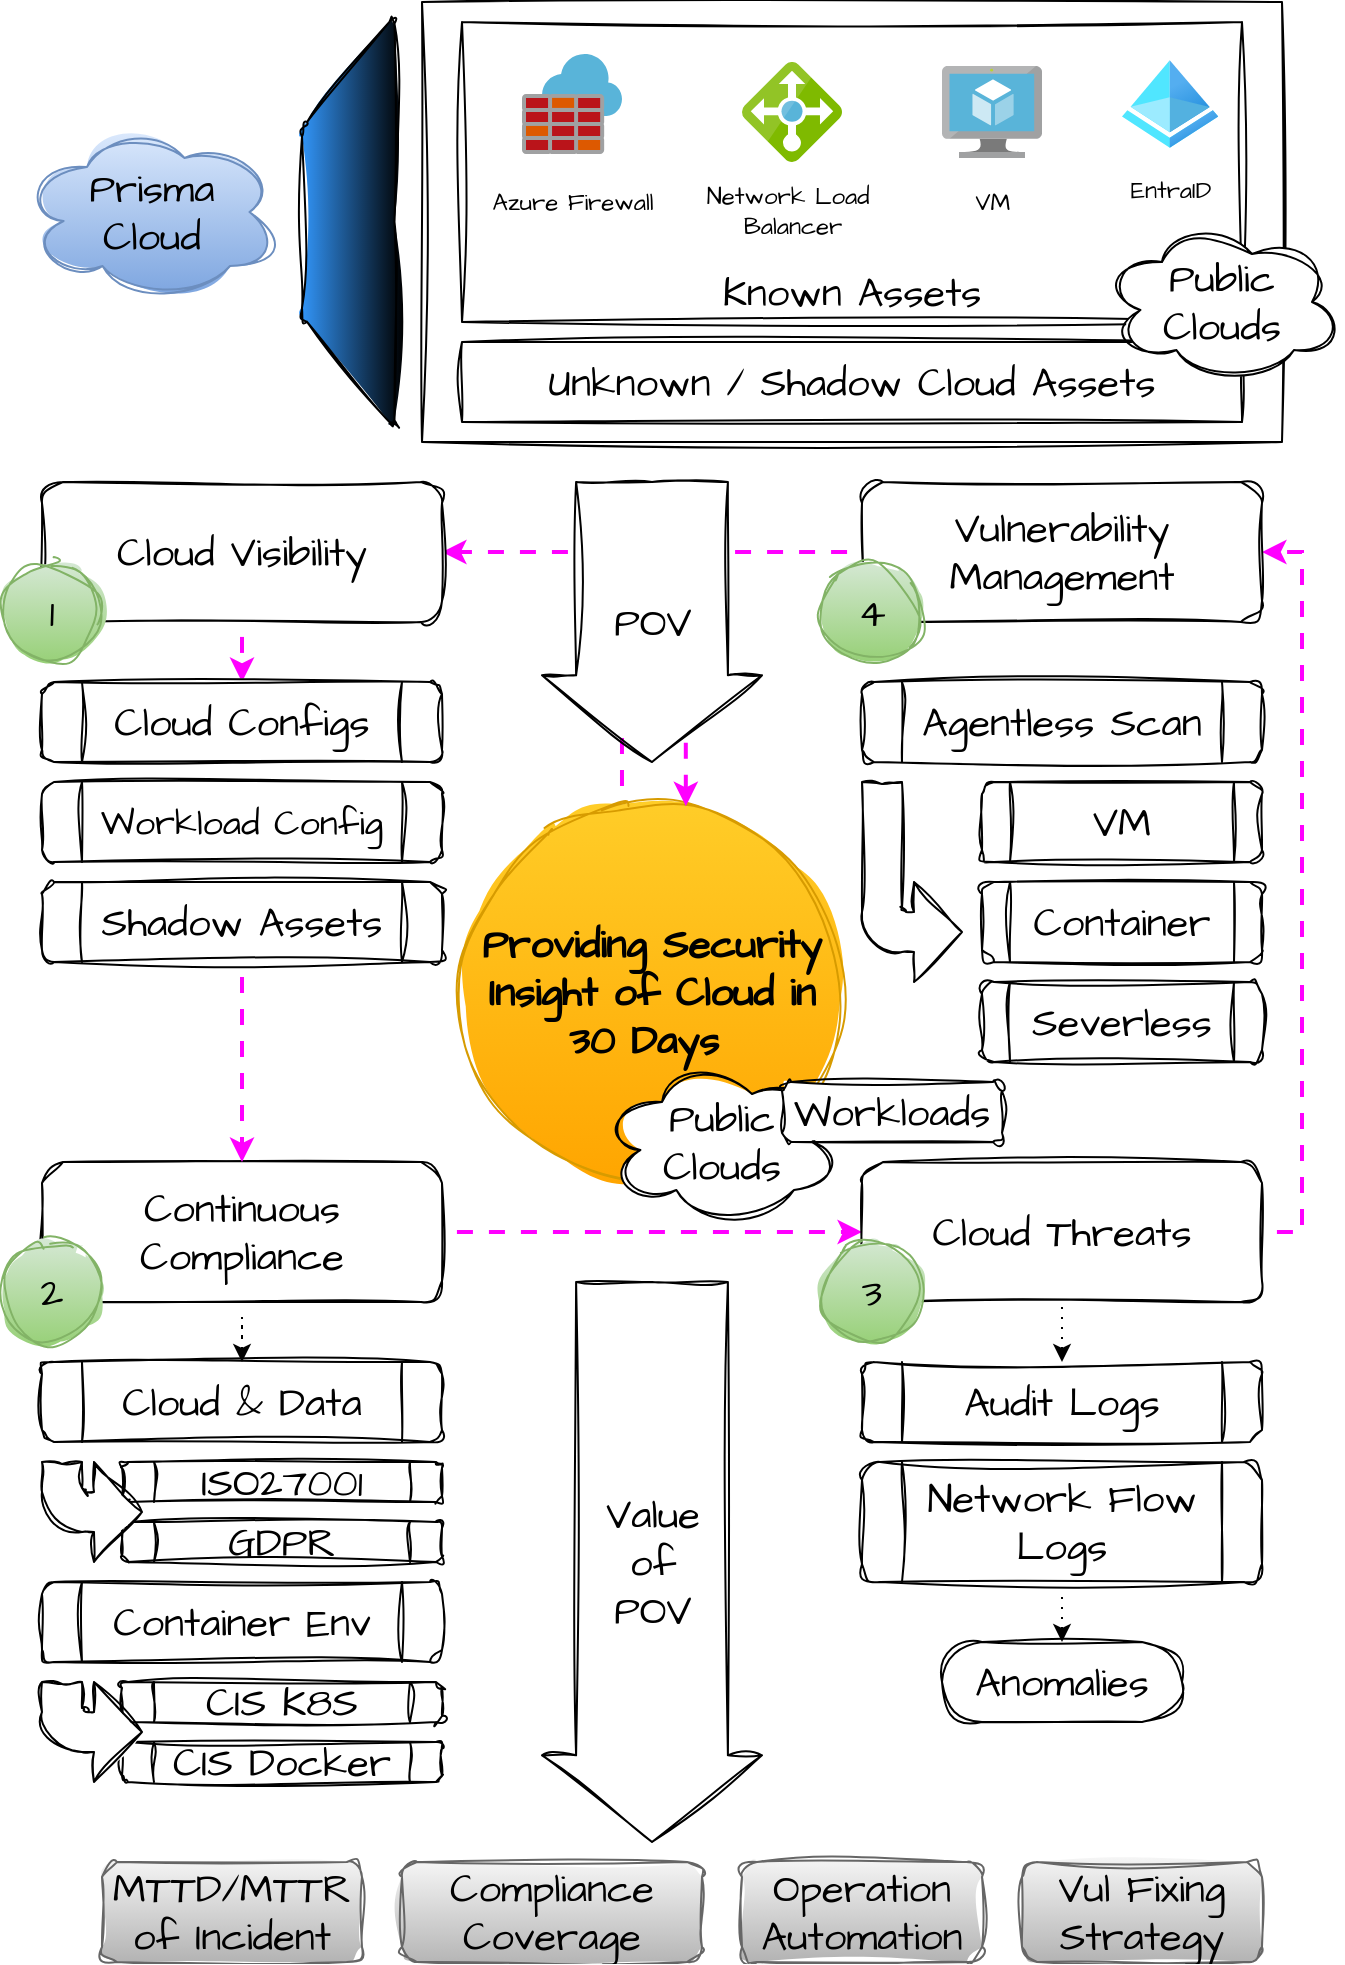 <mxfile version="24.2.5" type="device">
  <diagram name="Background" id="AfmMoNizB-YR5Tp6Yh8u">
    <mxGraphModel dx="1596" dy="1402" grid="0" gridSize="10" guides="1" tooltips="1" connect="1" arrows="1" fold="1" page="0" pageScale="1" pageWidth="850" pageHeight="1100" math="0" shadow="0">
      <root>
        <mxCell id="0" />
        <mxCell id="1" parent="0" />
        <mxCell id="hX907-kXAruIxhgI71Em-20" style="edgeStyle=orthogonalEdgeStyle;rounded=0;hachureGap=4;orthogonalLoop=1;jettySize=auto;html=1;exitX=0.421;exitY=-0.003;exitDx=0;exitDy=0;entryX=1;entryY=0.5;entryDx=0;entryDy=0;fontFamily=Architects Daughter;fontSource=https%3A%2F%2Ffonts.googleapis.com%2Fcss%3Ffamily%3DArchitects%2BDaughter;fontSize=20;fontColor=default;exitPerimeter=0;strokeWidth=2;flowAnimation=1;strokeColor=#FF00FF;" edge="1" parent="1" source="hX907-kXAruIxhgI71Em-1" target="hX907-kXAruIxhgI71Em-2">
          <mxGeometry relative="1" as="geometry" />
        </mxCell>
        <mxCell id="hX907-kXAruIxhgI71Em-1" value="Providing Security Insight of Cloud in 30 Days&amp;nbsp;" style="ellipse;whiteSpace=wrap;html=1;aspect=fixed;sketch=1;hachureGap=4;jiggle=2;curveFitting=1;fontFamily=Architects Daughter;fontSource=https%3A%2F%2Ffonts.googleapis.com%2Fcss%3Ffamily%3DArchitects%2BDaughter;fontSize=20;fillColor=#ffcd28;gradientColor=#ffa500;strokeColor=#d79b00;fontColor=#000000;fontStyle=1" vertex="1" parent="1">
          <mxGeometry x="330" y="320" width="190" height="190" as="geometry" />
        </mxCell>
        <mxCell id="hX907-kXAruIxhgI71Em-19" style="edgeStyle=orthogonalEdgeStyle;rounded=0;hachureGap=4;orthogonalLoop=1;jettySize=auto;html=1;exitX=0.5;exitY=1;exitDx=0;exitDy=0;entryX=0.5;entryY=0;entryDx=0;entryDy=0;fontFamily=Architects Daughter;fontSource=https%3A%2F%2Ffonts.googleapis.com%2Fcss%3Ffamily%3DArchitects%2BDaughter;fontSize=20;fontColor=default;strokeWidth=2;flowAnimation=1;strokeColor=#FF00FF;" edge="1" parent="1" source="hX907-kXAruIxhgI71Em-2" target="hX907-kXAruIxhgI71Em-15">
          <mxGeometry relative="1" as="geometry" />
        </mxCell>
        <mxCell id="hX907-kXAruIxhgI71Em-2" value="Cloud Visibility" style="rounded=1;whiteSpace=wrap;html=1;sketch=1;hachureGap=4;jiggle=2;curveFitting=1;fontFamily=Architects Daughter;fontSource=https%3A%2F%2Ffonts.googleapis.com%2Fcss%3Ffamily%3DArchitects%2BDaughter;fontSize=20;" vertex="1" parent="1">
          <mxGeometry x="120" y="160" width="200" height="70" as="geometry" />
        </mxCell>
        <mxCell id="hX907-kXAruIxhgI71Em-37" style="edgeStyle=orthogonalEdgeStyle;rounded=0;hachureGap=4;orthogonalLoop=1;jettySize=auto;html=1;entryX=0.5;entryY=0;entryDx=0;entryDy=0;fontFamily=Architects Daughter;fontSource=https%3A%2F%2Ffonts.googleapis.com%2Fcss%3Ffamily%3DArchitects%2BDaughter;fontSize=20;fontColor=default;dashed=1;dashPattern=1 4;flowAnimation=1;" edge="1" parent="1" source="hX907-kXAruIxhgI71Em-3" target="hX907-kXAruIxhgI71Em-22">
          <mxGeometry relative="1" as="geometry" />
        </mxCell>
        <mxCell id="hX907-kXAruIxhgI71Em-38" style="edgeStyle=orthogonalEdgeStyle;rounded=0;hachureGap=4;orthogonalLoop=1;jettySize=auto;html=1;fontFamily=Architects Daughter;fontSource=https%3A%2F%2Ffonts.googleapis.com%2Fcss%3Ffamily%3DArchitects%2BDaughter;fontSize=20;fontColor=default;strokeWidth=2;flowAnimation=1;strokeColor=#FF00FF;" edge="1" parent="1" source="hX907-kXAruIxhgI71Em-3" target="hX907-kXAruIxhgI71Em-4">
          <mxGeometry relative="1" as="geometry" />
        </mxCell>
        <mxCell id="hX907-kXAruIxhgI71Em-3" value="Continuous Compliance" style="rounded=1;whiteSpace=wrap;html=1;sketch=1;hachureGap=4;jiggle=2;curveFitting=1;fontFamily=Architects Daughter;fontSource=https%3A%2F%2Ffonts.googleapis.com%2Fcss%3Ffamily%3DArchitects%2BDaughter;fontSize=20;" vertex="1" parent="1">
          <mxGeometry x="120" y="500" width="200" height="70" as="geometry" />
        </mxCell>
        <mxCell id="hX907-kXAruIxhgI71Em-39" style="edgeStyle=orthogonalEdgeStyle;rounded=0;hachureGap=4;orthogonalLoop=1;jettySize=auto;html=1;exitX=0.5;exitY=1;exitDx=0;exitDy=0;entryX=0.5;entryY=0;entryDx=0;entryDy=0;fontFamily=Architects Daughter;fontSource=https%3A%2F%2Ffonts.googleapis.com%2Fcss%3Ffamily%3DArchitects%2BDaughter;fontSize=20;fontColor=default;dashed=1;dashPattern=1 4;flowAnimation=1;" edge="1" parent="1" source="hX907-kXAruIxhgI71Em-4" target="hX907-kXAruIxhgI71Em-29">
          <mxGeometry relative="1" as="geometry" />
        </mxCell>
        <mxCell id="hX907-kXAruIxhgI71Em-40" style="edgeStyle=orthogonalEdgeStyle;rounded=0;hachureGap=4;orthogonalLoop=1;jettySize=auto;html=1;entryX=1;entryY=0.5;entryDx=0;entryDy=0;fontFamily=Architects Daughter;fontSource=https%3A%2F%2Ffonts.googleapis.com%2Fcss%3Ffamily%3DArchitects%2BDaughter;fontSize=20;fontColor=default;exitX=1;exitY=0.5;exitDx=0;exitDy=0;strokeWidth=2;flowAnimation=1;strokeColor=#FF00FF;" edge="1" parent="1" source="hX907-kXAruIxhgI71Em-4" target="hX907-kXAruIxhgI71Em-5">
          <mxGeometry relative="1" as="geometry" />
        </mxCell>
        <mxCell id="hX907-kXAruIxhgI71Em-4" value="Cloud Threats" style="rounded=1;whiteSpace=wrap;html=1;sketch=1;hachureGap=4;jiggle=2;curveFitting=1;fontFamily=Architects Daughter;fontSource=https%3A%2F%2Ffonts.googleapis.com%2Fcss%3Ffamily%3DArchitects%2BDaughter;fontSize=20;" vertex="1" parent="1">
          <mxGeometry x="530" y="500" width="200" height="70" as="geometry" />
        </mxCell>
        <mxCell id="hX907-kXAruIxhgI71Em-5" value="Vulnerability Management" style="rounded=1;whiteSpace=wrap;html=1;sketch=1;hachureGap=4;jiggle=2;curveFitting=1;fontFamily=Architects Daughter;fontSource=https%3A%2F%2Ffonts.googleapis.com%2Fcss%3Ffamily%3DArchitects%2BDaughter;fontSize=20;" vertex="1" parent="1">
          <mxGeometry x="530" y="160" width="200" height="70" as="geometry" />
        </mxCell>
        <mxCell id="hX907-kXAruIxhgI71Em-11" value="1" style="ellipse;whiteSpace=wrap;html=1;aspect=fixed;rounded=1;sketch=1;hachureGap=4;jiggle=2;curveFitting=1;strokeColor=#82b366;align=center;verticalAlign=middle;fontFamily=Architects Daughter;fontSource=https%3A%2F%2Ffonts.googleapis.com%2Fcss%3Ffamily%3DArchitects%2BDaughter;fontSize=20;fillColor=#d5e8d4;gradientColor=#97d077;fontColor=#000000;" vertex="1" parent="1">
          <mxGeometry x="100" y="200" width="50" height="50" as="geometry" />
        </mxCell>
        <mxCell id="hX907-kXAruIxhgI71Em-12" value="2" style="ellipse;whiteSpace=wrap;html=1;aspect=fixed;rounded=1;sketch=1;hachureGap=4;jiggle=2;curveFitting=1;strokeColor=#82b366;align=center;verticalAlign=middle;fontFamily=Architects Daughter;fontSource=https%3A%2F%2Ffonts.googleapis.com%2Fcss%3Ffamily%3DArchitects%2BDaughter;fontSize=20;fillColor=#d5e8d4;gradientColor=#97d077;fontColor=#000000;" vertex="1" parent="1">
          <mxGeometry x="100" y="540" width="50" height="50" as="geometry" />
        </mxCell>
        <mxCell id="hX907-kXAruIxhgI71Em-13" value="3" style="ellipse;whiteSpace=wrap;html=1;aspect=fixed;rounded=1;sketch=1;hachureGap=4;jiggle=2;curveFitting=1;strokeColor=#82b366;align=center;verticalAlign=middle;fontFamily=Architects Daughter;fontSource=https%3A%2F%2Ffonts.googleapis.com%2Fcss%3Ffamily%3DArchitects%2BDaughter;fontSize=20;fillColor=#d5e8d4;gradientColor=#97d077;fontColor=#000000;" vertex="1" parent="1">
          <mxGeometry x="510" y="540" width="50" height="50" as="geometry" />
        </mxCell>
        <mxCell id="hX907-kXAruIxhgI71Em-14" value="4" style="ellipse;whiteSpace=wrap;html=1;aspect=fixed;rounded=1;sketch=1;hachureGap=4;jiggle=2;curveFitting=1;strokeColor=#82b366;align=center;verticalAlign=middle;fontFamily=Architects Daughter;fontSource=https%3A%2F%2Ffonts.googleapis.com%2Fcss%3Ffamily%3DArchitects%2BDaughter;fontSize=20;fillColor=#d5e8d4;gradientColor=#97d077;fontColor=#000000;" vertex="1" parent="1">
          <mxGeometry x="510" y="200" width="50" height="50" as="geometry" />
        </mxCell>
        <mxCell id="hX907-kXAruIxhgI71Em-15" value="Cloud Configs" style="shape=process;whiteSpace=wrap;html=1;backgroundOutline=1;rounded=1;sketch=1;hachureGap=4;jiggle=2;curveFitting=1;strokeColor=default;align=center;verticalAlign=middle;fontFamily=Architects Daughter;fontSource=https%3A%2F%2Ffonts.googleapis.com%2Fcss%3Ffamily%3DArchitects%2BDaughter;fontSize=20;fontColor=default;fillColor=default;" vertex="1" parent="1">
          <mxGeometry x="120" y="260" width="200" height="40" as="geometry" />
        </mxCell>
        <mxCell id="hX907-kXAruIxhgI71Em-16" value="Workload Config" style="shape=process;whiteSpace=wrap;html=1;backgroundOutline=1;rounded=1;sketch=1;hachureGap=4;jiggle=2;curveFitting=1;strokeColor=default;align=center;verticalAlign=middle;fontFamily=Architects Daughter;fontSource=https%3A%2F%2Ffonts.googleapis.com%2Fcss%3Ffamily%3DArchitects%2BDaughter;fontSize=18;fontColor=default;fillColor=default;" vertex="1" parent="1">
          <mxGeometry x="120" y="310" width="200" height="40" as="geometry" />
        </mxCell>
        <mxCell id="hX907-kXAruIxhgI71Em-21" style="edgeStyle=orthogonalEdgeStyle;rounded=0;hachureGap=4;orthogonalLoop=1;jettySize=auto;html=1;exitX=0.5;exitY=1;exitDx=0;exitDy=0;fontFamily=Architects Daughter;fontSource=https%3A%2F%2Ffonts.googleapis.com%2Fcss%3Ffamily%3DArchitects%2BDaughter;fontSize=20;fontColor=default;strokeWidth=2;flowAnimation=1;strokeColor=#FF00FF;" edge="1" parent="1" source="hX907-kXAruIxhgI71Em-18" target="hX907-kXAruIxhgI71Em-3">
          <mxGeometry relative="1" as="geometry" />
        </mxCell>
        <mxCell id="hX907-kXAruIxhgI71Em-18" value="Shadow Assets" style="shape=process;whiteSpace=wrap;html=1;backgroundOutline=1;rounded=1;sketch=1;hachureGap=4;jiggle=2;curveFitting=1;strokeColor=default;align=center;verticalAlign=middle;fontFamily=Architects Daughter;fontSource=https%3A%2F%2Ffonts.googleapis.com%2Fcss%3Ffamily%3DArchitects%2BDaughter;fontSize=20;fontColor=default;fillColor=default;" vertex="1" parent="1">
          <mxGeometry x="120" y="360" width="200" height="40" as="geometry" />
        </mxCell>
        <mxCell id="hX907-kXAruIxhgI71Em-22" value="Cloud &amp;amp; Data" style="shape=process;whiteSpace=wrap;html=1;backgroundOutline=1;rounded=1;sketch=1;hachureGap=4;jiggle=2;curveFitting=1;strokeColor=default;align=center;verticalAlign=middle;fontFamily=Architects Daughter;fontSource=https%3A%2F%2Ffonts.googleapis.com%2Fcss%3Ffamily%3DArchitects%2BDaughter;fontSize=20;fontColor=default;fillColor=default;" vertex="1" parent="1">
          <mxGeometry x="120" y="600" width="200" height="40" as="geometry" />
        </mxCell>
        <mxCell id="hX907-kXAruIxhgI71Em-23" value="Container Env" style="shape=process;whiteSpace=wrap;html=1;backgroundOutline=1;rounded=1;sketch=1;hachureGap=4;jiggle=2;curveFitting=1;strokeColor=default;align=center;verticalAlign=middle;fontFamily=Architects Daughter;fontSource=https%3A%2F%2Ffonts.googleapis.com%2Fcss%3Ffamily%3DArchitects%2BDaughter;fontSize=20;fontColor=default;fillColor=default;" vertex="1" parent="1">
          <mxGeometry x="120" y="710" width="200" height="40" as="geometry" />
        </mxCell>
        <mxCell id="hX907-kXAruIxhgI71Em-24" value="ISO27001" style="shape=process;whiteSpace=wrap;html=1;backgroundOutline=1;rounded=1;sketch=1;hachureGap=4;jiggle=2;curveFitting=1;strokeColor=default;align=center;verticalAlign=middle;fontFamily=Architects Daughter;fontSource=https%3A%2F%2Ffonts.googleapis.com%2Fcss%3Ffamily%3DArchitects%2BDaughter;fontSize=20;fontColor=default;fillColor=default;" vertex="1" parent="1">
          <mxGeometry x="160" y="650" width="160" height="20" as="geometry" />
        </mxCell>
        <mxCell id="hX907-kXAruIxhgI71Em-25" value="GDPR" style="shape=process;whiteSpace=wrap;html=1;backgroundOutline=1;rounded=1;sketch=1;hachureGap=4;jiggle=2;curveFitting=1;strokeColor=default;align=center;verticalAlign=middle;fontFamily=Architects Daughter;fontSource=https%3A%2F%2Ffonts.googleapis.com%2Fcss%3Ffamily%3DArchitects%2BDaughter;fontSize=20;fontColor=default;fillColor=default;" vertex="1" parent="1">
          <mxGeometry x="160" y="680" width="160" height="20" as="geometry" />
        </mxCell>
        <mxCell id="hX907-kXAruIxhgI71Em-27" value="CIS K8S" style="shape=process;whiteSpace=wrap;html=1;backgroundOutline=1;rounded=1;sketch=1;hachureGap=4;jiggle=2;curveFitting=1;strokeColor=default;align=center;verticalAlign=middle;fontFamily=Architects Daughter;fontSource=https%3A%2F%2Ffonts.googleapis.com%2Fcss%3Ffamily%3DArchitects%2BDaughter;fontSize=20;fontColor=default;fillColor=default;" vertex="1" parent="1">
          <mxGeometry x="160" y="760" width="160" height="20" as="geometry" />
        </mxCell>
        <mxCell id="hX907-kXAruIxhgI71Em-28" value="CIS Docker" style="shape=process;whiteSpace=wrap;html=1;backgroundOutline=1;rounded=1;sketch=1;hachureGap=4;jiggle=2;curveFitting=1;strokeColor=default;align=center;verticalAlign=middle;fontFamily=Architects Daughter;fontSource=https%3A%2F%2Ffonts.googleapis.com%2Fcss%3Ffamily%3DArchitects%2BDaughter;fontSize=20;fontColor=default;fillColor=default;" vertex="1" parent="1">
          <mxGeometry x="160" y="790" width="160" height="20" as="geometry" />
        </mxCell>
        <mxCell id="hX907-kXAruIxhgI71Em-29" value="Audit Logs" style="shape=process;whiteSpace=wrap;html=1;backgroundOutline=1;rounded=1;sketch=1;hachureGap=4;jiggle=2;curveFitting=1;strokeColor=default;align=center;verticalAlign=middle;fontFamily=Architects Daughter;fontSource=https%3A%2F%2Ffonts.googleapis.com%2Fcss%3Ffamily%3DArchitects%2BDaughter;fontSize=20;fontColor=default;fillColor=default;" vertex="1" parent="1">
          <mxGeometry x="530" y="600" width="200" height="40" as="geometry" />
        </mxCell>
        <mxCell id="hX907-kXAruIxhgI71Em-46" style="edgeStyle=orthogonalEdgeStyle;rounded=0;hachureGap=4;orthogonalLoop=1;jettySize=auto;html=1;exitX=0.5;exitY=1;exitDx=0;exitDy=0;entryX=0.5;entryY=0;entryDx=0;entryDy=0;fontFamily=Architects Daughter;fontSource=https%3A%2F%2Ffonts.googleapis.com%2Fcss%3Ffamily%3DArchitects%2BDaughter;fontSize=20;fontColor=default;dashed=1;dashPattern=1 4;flowAnimation=1;" edge="1" parent="1" source="hX907-kXAruIxhgI71Em-30" target="hX907-kXAruIxhgI71Em-45">
          <mxGeometry relative="1" as="geometry" />
        </mxCell>
        <mxCell id="hX907-kXAruIxhgI71Em-30" value="Network Flow Logs" style="shape=process;whiteSpace=wrap;html=1;backgroundOutline=1;rounded=1;sketch=1;hachureGap=4;jiggle=2;curveFitting=1;strokeColor=default;align=center;verticalAlign=middle;fontFamily=Architects Daughter;fontSource=https%3A%2F%2Ffonts.googleapis.com%2Fcss%3Ffamily%3DArchitects%2BDaughter;fontSize=20;fontColor=default;fillColor=default;" vertex="1" parent="1">
          <mxGeometry x="530" y="650" width="200" height="60" as="geometry" />
        </mxCell>
        <mxCell id="hX907-kXAruIxhgI71Em-31" value="Agentless Scan" style="shape=process;whiteSpace=wrap;html=1;backgroundOutline=1;rounded=1;sketch=1;hachureGap=4;jiggle=2;curveFitting=1;strokeColor=default;align=center;verticalAlign=middle;fontFamily=Architects Daughter;fontSource=https%3A%2F%2Ffonts.googleapis.com%2Fcss%3Ffamily%3DArchitects%2BDaughter;fontSize=20;fontColor=default;fillColor=default;" vertex="1" parent="1">
          <mxGeometry x="530" y="260" width="200" height="40" as="geometry" />
        </mxCell>
        <mxCell id="hX907-kXAruIxhgI71Em-32" value="VM" style="shape=process;whiteSpace=wrap;html=1;backgroundOutline=1;rounded=1;sketch=1;hachureGap=4;jiggle=2;curveFitting=1;strokeColor=default;align=center;verticalAlign=middle;fontFamily=Architects Daughter;fontSource=https%3A%2F%2Ffonts.googleapis.com%2Fcss%3Ffamily%3DArchitects%2BDaughter;fontSize=20;fontColor=default;fillColor=default;" vertex="1" parent="1">
          <mxGeometry x="590" y="310" width="140" height="40" as="geometry" />
        </mxCell>
        <mxCell id="hX907-kXAruIxhgI71Em-33" value="Container" style="shape=process;whiteSpace=wrap;html=1;backgroundOutline=1;rounded=1;sketch=1;hachureGap=4;jiggle=2;curveFitting=1;strokeColor=default;align=center;verticalAlign=middle;fontFamily=Architects Daughter;fontSource=https%3A%2F%2Ffonts.googleapis.com%2Fcss%3Ffamily%3DArchitects%2BDaughter;fontSize=20;fontColor=default;fillColor=default;" vertex="1" parent="1">
          <mxGeometry x="590" y="360" width="140" height="40" as="geometry" />
        </mxCell>
        <mxCell id="hX907-kXAruIxhgI71Em-34" value="Severless" style="shape=process;whiteSpace=wrap;html=1;backgroundOutline=1;rounded=1;sketch=1;hachureGap=4;jiggle=2;curveFitting=1;strokeColor=default;align=center;verticalAlign=middle;fontFamily=Architects Daughter;fontSource=https%3A%2F%2Ffonts.googleapis.com%2Fcss%3Ffamily%3DArchitects%2BDaughter;fontSize=20;fontColor=default;fillColor=default;" vertex="1" parent="1">
          <mxGeometry x="590" y="410" width="140" height="40" as="geometry" />
        </mxCell>
        <mxCell id="hX907-kXAruIxhgI71Em-41" style="edgeStyle=orthogonalEdgeStyle;rounded=0;hachureGap=4;orthogonalLoop=1;jettySize=auto;html=1;entryX=0.589;entryY=0.011;entryDx=0;entryDy=0;entryPerimeter=0;fontFamily=Architects Daughter;fontSource=https%3A%2F%2Ffonts.googleapis.com%2Fcss%3Ffamily%3DArchitects%2BDaughter;fontSize=20;fontColor=default;strokeWidth=2;flowAnimation=1;strokeColor=#FF00FF;" edge="1" parent="1" source="hX907-kXAruIxhgI71Em-5" target="hX907-kXAruIxhgI71Em-1">
          <mxGeometry relative="1" as="geometry" />
        </mxCell>
        <mxCell id="hX907-kXAruIxhgI71Em-45" value="Anomalies" style="rounded=1;whiteSpace=wrap;html=1;sketch=1;hachureGap=4;jiggle=2;curveFitting=1;strokeColor=default;align=center;verticalAlign=middle;fontFamily=Architects Daughter;fontSource=https%3A%2F%2Ffonts.googleapis.com%2Fcss%3Ffamily%3DArchitects%2BDaughter;fontSize=20;fontColor=default;fillColor=default;arcSize=50;" vertex="1" parent="1">
          <mxGeometry x="570" y="740" width="120" height="40" as="geometry" />
        </mxCell>
        <mxCell id="hX907-kXAruIxhgI71Em-47" value="" style="html=1;shadow=0;dashed=0;align=center;verticalAlign=middle;shape=mxgraph.arrows2.bendArrow;dy=10;dx=24;notch=1;arrowHead=50;rounded=1;sketch=1;hachureGap=4;jiggle=2;curveFitting=1;strokeColor=default;fontFamily=Architects Daughter;fontSource=https%3A%2F%2Ffonts.googleapis.com%2Fcss%3Ffamily%3DArchitects%2BDaughter;fontSize=20;fontColor=default;fillColor=default;flipV=1;" vertex="1" parent="1">
          <mxGeometry x="530" y="310" width="50" height="100" as="geometry" />
        </mxCell>
        <mxCell id="hX907-kXAruIxhgI71Em-50" value="" style="html=1;shadow=0;dashed=0;align=center;verticalAlign=middle;shape=mxgraph.arrows2.bendArrow;dy=10;dx=24;notch=1;arrowHead=50;rounded=1;sketch=1;hachureGap=4;jiggle=2;curveFitting=1;strokeColor=default;fontFamily=Architects Daughter;fontSource=https%3A%2F%2Ffonts.googleapis.com%2Fcss%3Ffamily%3DArchitects%2BDaughter;fontSize=20;fontColor=default;fillColor=default;flipV=1;" vertex="1" parent="1">
          <mxGeometry x="120" y="650" width="50" height="50" as="geometry" />
        </mxCell>
        <mxCell id="hX907-kXAruIxhgI71Em-51" value="" style="html=1;shadow=0;dashed=0;align=center;verticalAlign=middle;shape=mxgraph.arrows2.bendArrow;dy=10;dx=24;notch=1;arrowHead=50;rounded=1;sketch=1;hachureGap=4;jiggle=2;curveFitting=1;strokeColor=default;fontFamily=Architects Daughter;fontSource=https%3A%2F%2Ffonts.googleapis.com%2Fcss%3Ffamily%3DArchitects%2BDaughter;fontSize=20;fontColor=default;fillColor=default;flipV=1;" vertex="1" parent="1">
          <mxGeometry x="120" y="760" width="50" height="50" as="geometry" />
        </mxCell>
        <mxCell id="hX907-kXAruIxhgI71Em-52" value="Public&lt;div&gt;Clouds&lt;/div&gt;" style="ellipse;shape=cloud;whiteSpace=wrap;html=1;rounded=1;sketch=1;hachureGap=4;jiggle=2;curveFitting=1;strokeColor=default;align=center;verticalAlign=middle;fontFamily=Architects Daughter;fontSource=https%3A%2F%2Ffonts.googleapis.com%2Fcss%3Ffamily%3DArchitects%2BDaughter;fontSize=20;fontColor=default;fillColor=default;" vertex="1" parent="1">
          <mxGeometry x="400" y="450" width="120" height="80" as="geometry" />
        </mxCell>
        <mxCell id="hX907-kXAruIxhgI71Em-53" value="Workloads" style="rounded=1;whiteSpace=wrap;html=1;sketch=1;hachureGap=4;jiggle=2;curveFitting=1;strokeColor=default;align=center;verticalAlign=middle;fontFamily=Architects Daughter;fontSource=https%3A%2F%2Ffonts.googleapis.com%2Fcss%3Ffamily%3DArchitects%2BDaughter;fontSize=20;fontColor=default;fillColor=default;" vertex="1" parent="1">
          <mxGeometry x="490" y="460" width="110" height="30" as="geometry" />
        </mxCell>
        <mxCell id="hX907-kXAruIxhgI71Em-54" value="" style="rounded=0;whiteSpace=wrap;html=1;sketch=1;hachureGap=4;jiggle=2;curveFitting=1;strokeColor=default;align=center;verticalAlign=middle;fontFamily=Architects Daughter;fontSource=https%3A%2F%2Ffonts.googleapis.com%2Fcss%3Ffamily%3DArchitects%2BDaughter;fontSize=20;fontColor=default;fillColor=default;" vertex="1" parent="1">
          <mxGeometry x="310" y="-80" width="430" height="220" as="geometry" />
        </mxCell>
        <mxCell id="hX907-kXAruIxhgI71Em-56" value="Known Assets" style="rounded=0;whiteSpace=wrap;html=1;sketch=1;hachureGap=4;jiggle=2;curveFitting=1;strokeColor=default;align=center;verticalAlign=bottom;fontFamily=Architects Daughter;fontSource=https%3A%2F%2Ffonts.googleapis.com%2Fcss%3Ffamily%3DArchitects%2BDaughter;fontSize=20;fontColor=default;fillColor=default;" vertex="1" parent="1">
          <mxGeometry x="330" y="-70" width="390" height="150" as="geometry" />
        </mxCell>
        <mxCell id="hX907-kXAruIxhgI71Em-57" value="Unknown / Shadow Cloud Assets" style="rounded=0;whiteSpace=wrap;html=1;sketch=1;hachureGap=4;jiggle=2;curveFitting=1;strokeColor=default;align=center;verticalAlign=middle;fontFamily=Architects Daughter;fontSource=https%3A%2F%2Ffonts.googleapis.com%2Fcss%3Ffamily%3DArchitects%2BDaughter;fontSize=20;fontColor=default;fillColor=default;" vertex="1" parent="1">
          <mxGeometry x="330" y="90" width="390" height="40" as="geometry" />
        </mxCell>
        <mxCell id="hX907-kXAruIxhgI71Em-55" value="Public&lt;div&gt;Clouds&lt;/div&gt;" style="ellipse;shape=cloud;whiteSpace=wrap;html=1;rounded=1;sketch=1;hachureGap=4;jiggle=2;curveFitting=1;strokeColor=default;align=center;verticalAlign=middle;fontFamily=Architects Daughter;fontSource=https%3A%2F%2Ffonts.googleapis.com%2Fcss%3Ffamily%3DArchitects%2BDaughter;fontSize=20;fontColor=default;fillColor=default;" vertex="1" parent="1">
          <mxGeometry x="650" y="30" width="120" height="80" as="geometry" />
        </mxCell>
        <mxCell id="hX907-kXAruIxhgI71Em-59" value="Azure Firewall" style="image;sketch=0;aspect=fixed;html=1;points=[];align=center;fontSize=12;image=img/lib/mscae/Azure_Firewall.svg;rounded=1;hachureGap=4;jiggle=2;curveFitting=1;strokeColor=default;verticalAlign=middle;fontFamily=Architects Daughter;fontSource=https%3A%2F%2Ffonts.googleapis.com%2Fcss%3Ffamily%3DArchitects%2BDaughter;fontColor=default;fillColor=default;" vertex="1" parent="1">
          <mxGeometry x="360" y="-54" width="50" height="50" as="geometry" />
        </mxCell>
        <mxCell id="hX907-kXAruIxhgI71Em-60" value="Network Load&amp;nbsp;&lt;div&gt;Balancer&lt;/div&gt;" style="image;sketch=0;aspect=fixed;html=1;points=[];align=center;fontSize=12;image=img/lib/mscae/Load_Balancer_feature.svg;rounded=1;hachureGap=4;jiggle=2;curveFitting=1;strokeColor=default;verticalAlign=middle;fontFamily=Architects Daughter;fontSource=https%3A%2F%2Ffonts.googleapis.com%2Fcss%3Ffamily%3DArchitects%2BDaughter;fontColor=default;fillColor=default;" vertex="1" parent="1">
          <mxGeometry x="470" y="-50" width="50" height="50" as="geometry" />
        </mxCell>
        <mxCell id="hX907-kXAruIxhgI71Em-61" value="VM" style="image;sketch=0;aspect=fixed;html=1;points=[];align=center;fontSize=12;image=img/lib/mscae/Virtual_Machine.svg;rounded=1;hachureGap=4;jiggle=2;curveFitting=1;strokeColor=default;verticalAlign=middle;fontFamily=Architects Daughter;fontSource=https%3A%2F%2Ffonts.googleapis.com%2Fcss%3Ffamily%3DArchitects%2BDaughter;fontColor=default;fillColor=default;" vertex="1" parent="1">
          <mxGeometry x="570" y="-48" width="50" height="46" as="geometry" />
        </mxCell>
        <mxCell id="hX907-kXAruIxhgI71Em-62" value="EntraID" style="image;aspect=fixed;html=1;points=[];align=center;fontSize=12;image=img/lib/azure2/identity/Azure_Active_Directory.svg;rounded=1;sketch=1;hachureGap=4;jiggle=2;curveFitting=1;strokeColor=default;verticalAlign=middle;fontFamily=Architects Daughter;fontSource=https%3A%2F%2Ffonts.googleapis.com%2Fcss%3Ffamily%3DArchitects%2BDaughter;fontColor=default;fillColor=default;" vertex="1" parent="1">
          <mxGeometry x="660" y="-51" width="48.13" height="44" as="geometry" />
        </mxCell>
        <mxCell id="hX907-kXAruIxhgI71Em-63" value="Prisma&lt;div&gt;Cloud&lt;/div&gt;" style="ellipse;shape=cloud;whiteSpace=wrap;html=1;rounded=1;sketch=1;hachureGap=4;jiggle=2;curveFitting=1;strokeColor=#6c8ebf;align=center;verticalAlign=middle;fontFamily=Architects Daughter;fontSource=https%3A%2F%2Ffonts.googleapis.com%2Fcss%3Ffamily%3DArchitects%2BDaughter;fontSize=20;fillColor=#dae8fc;gradientColor=#7ea6e0;fontColor=#000000;" vertex="1" parent="1">
          <mxGeometry x="110" y="-20" width="130" height="90" as="geometry" />
        </mxCell>
        <mxCell id="hX907-kXAruIxhgI71Em-64" value="" style="shape=trapezoid;perimeter=trapezoidPerimeter;whiteSpace=wrap;html=1;fixedSize=1;rounded=1;hachureGap=4;strokeColor=default;align=center;verticalAlign=middle;fontFamily=Architects Daughter;fontSource=https%3A%2F%2Ffonts.googleapis.com%2Fcss%3Ffamily%3DArchitects%2BDaughter;fontSize=20;fontColor=default;fillColor=#3399FF;rotation=-90;arcSize=8;size=56.25;gradientColor=#000000;sketch=1;curveFitting=1;jiggle=2;" vertex="1" parent="1">
          <mxGeometry x="170" y="6.87" width="206.25" height="46.25" as="geometry" />
        </mxCell>
        <mxCell id="hX907-kXAruIxhgI71Em-68" value="POV" style="html=1;shadow=0;dashed=0;align=center;verticalAlign=middle;shape=mxgraph.arrows2.arrow;dy=0.31;dx=43.35;direction=south;notch=0;rounded=1;sketch=1;hachureGap=4;jiggle=2;curveFitting=1;strokeColor=default;fontFamily=Architects Daughter;fontSource=https%3A%2F%2Ffonts.googleapis.com%2Fcss%3Ffamily%3DArchitects%2BDaughter;fontSize=20;fontColor=default;fillColor=default;" vertex="1" parent="1">
          <mxGeometry x="370" y="160" width="110" height="140" as="geometry" />
        </mxCell>
        <mxCell id="hX907-kXAruIxhgI71Em-69" value="Value&lt;div&gt;of&lt;/div&gt;&lt;div&gt;POV&lt;/div&gt;" style="html=1;shadow=0;dashed=0;align=center;verticalAlign=middle;shape=mxgraph.arrows2.arrow;dy=0.31;dx=43.35;direction=south;notch=0;rounded=1;sketch=1;hachureGap=4;jiggle=2;curveFitting=1;strokeColor=default;fontFamily=Architects Daughter;fontSource=https%3A%2F%2Ffonts.googleapis.com%2Fcss%3Ffamily%3DArchitects%2BDaughter;fontSize=20;fontColor=default;fillColor=default;" vertex="1" parent="1">
          <mxGeometry x="370" y="560" width="110" height="280" as="geometry" />
        </mxCell>
        <mxCell id="hX907-kXAruIxhgI71Em-71" value="MTTD/MTTR&lt;div&gt;of Incident&lt;/div&gt;" style="rounded=1;whiteSpace=wrap;html=1;sketch=1;hachureGap=4;jiggle=2;curveFitting=1;strokeColor=#666666;align=center;verticalAlign=middle;fontFamily=Architects Daughter;fontSource=https%3A%2F%2Ffonts.googleapis.com%2Fcss%3Ffamily%3DArchitects%2BDaughter;fontSize=20;fillColor=#f5f5f5;gradientColor=#b3b3b3;fontColor=#000000;" vertex="1" parent="1">
          <mxGeometry x="150" y="850" width="130" height="50" as="geometry" />
        </mxCell>
        <mxCell id="hX907-kXAruIxhgI71Em-72" value="Compliance&lt;div&gt;Coverage&lt;/div&gt;" style="rounded=1;whiteSpace=wrap;html=1;sketch=1;hachureGap=4;jiggle=2;curveFitting=1;strokeColor=#666666;align=center;verticalAlign=middle;fontFamily=Architects Daughter;fontSource=https%3A%2F%2Ffonts.googleapis.com%2Fcss%3Ffamily%3DArchitects%2BDaughter;fontSize=20;fillColor=#f5f5f5;gradientColor=#b3b3b3;fontColor=#000000;" vertex="1" parent="1">
          <mxGeometry x="300" y="850" width="150" height="50" as="geometry" />
        </mxCell>
        <mxCell id="hX907-kXAruIxhgI71Em-73" value="Operation&lt;div&gt;Automation&lt;/div&gt;" style="rounded=1;whiteSpace=wrap;html=1;sketch=1;hachureGap=4;jiggle=2;curveFitting=1;strokeColor=#666666;align=center;verticalAlign=middle;fontFamily=Architects Daughter;fontSource=https%3A%2F%2Ffonts.googleapis.com%2Fcss%3Ffamily%3DArchitects%2BDaughter;fontSize=20;fillColor=#f5f5f5;gradientColor=#b3b3b3;fontColor=#000000;" vertex="1" parent="1">
          <mxGeometry x="470" y="850" width="120" height="50" as="geometry" />
        </mxCell>
        <mxCell id="hX907-kXAruIxhgI71Em-74" value="Vul Fixing&lt;div&gt;Strategy&lt;/div&gt;" style="rounded=1;whiteSpace=wrap;html=1;sketch=1;hachureGap=4;jiggle=2;curveFitting=1;strokeColor=#666666;align=center;verticalAlign=middle;fontFamily=Architects Daughter;fontSource=https%3A%2F%2Ffonts.googleapis.com%2Fcss%3Ffamily%3DArchitects%2BDaughter;fontSize=20;fillColor=#f5f5f5;gradientColor=#b3b3b3;fontColor=#000000;" vertex="1" parent="1">
          <mxGeometry x="610" y="850" width="120" height="50" as="geometry" />
        </mxCell>
      </root>
    </mxGraphModel>
  </diagram>
</mxfile>
